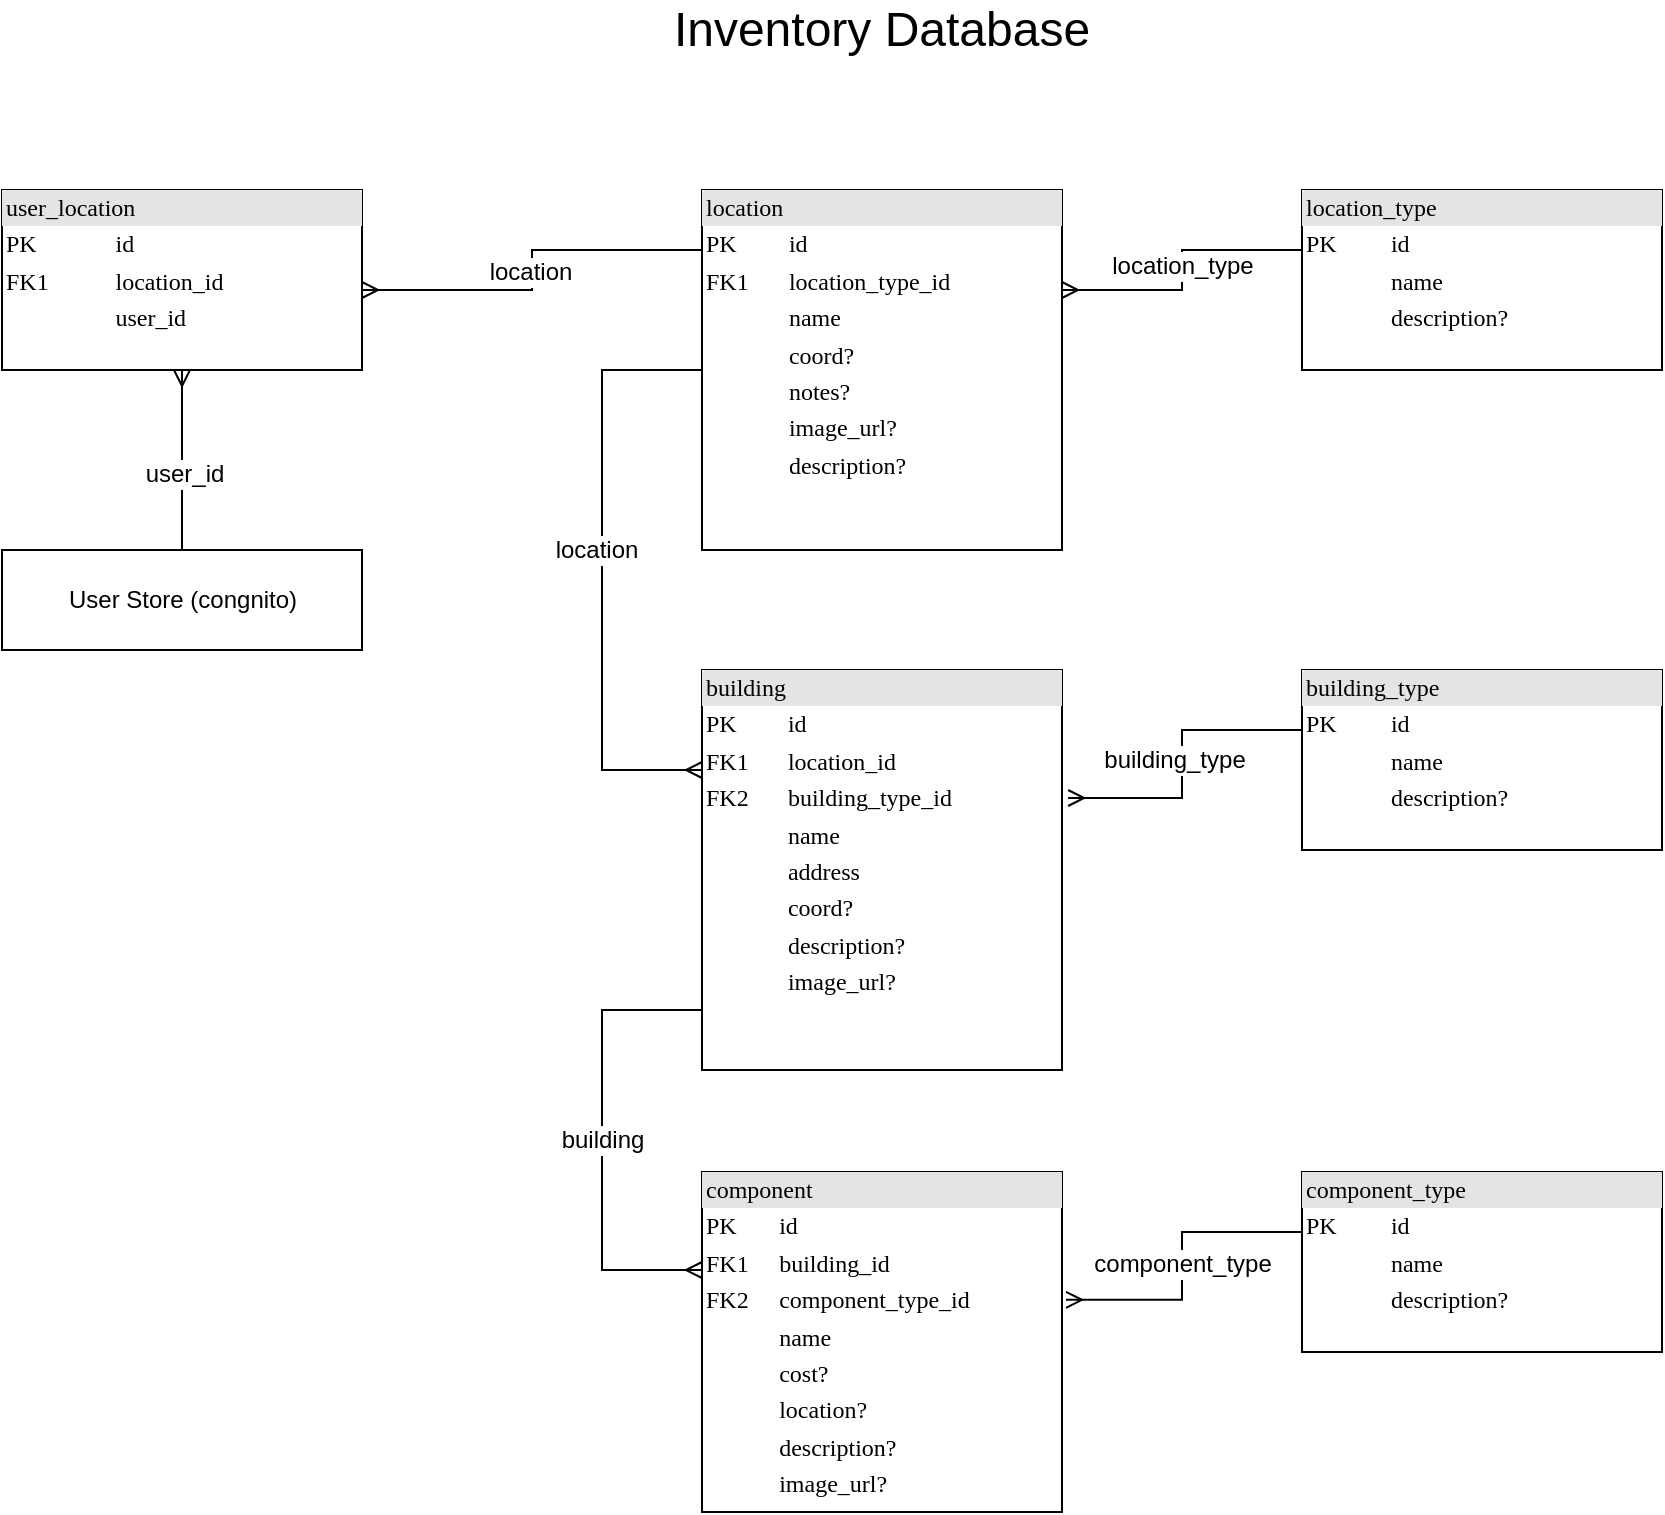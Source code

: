 <mxfile version="12.6.5" type="device"><diagram name="Database" id="2ca16b54-16f6-2749-3443-fa8db7711227"><mxGraphModel dx="1092" dy="886" grid="1" gridSize="10" guides="1" tooltips="1" connect="1" arrows="1" fold="1" page="1" pageScale="1" pageWidth="1100" pageHeight="850" background="#ffffff" math="0" shadow="0"><root><mxCell id="0"/><mxCell id="1" parent="0"/><mxCell id="lqDzaKqM56Q-y8z36wr6-43" style="edgeStyle=orthogonalEdgeStyle;rounded=0;orthogonalLoop=1;jettySize=auto;html=1;startArrow=none;startFill=0;endArrow=ERmany;endFill=0;fontSize=12;" parent="1" source="2ed32ef02a7f4228-1" target="lqDzaKqM56Q-y8z36wr6-30" edge="1"><mxGeometry relative="1" as="geometry"><Array as="points"><mxPoint x="405" y="170"/><mxPoint x="405" y="190"/></Array></mxGeometry></mxCell><mxCell id="lqDzaKqM56Q-y8z36wr6-46" value="location" style="text;html=1;resizable=0;points=[];align=center;verticalAlign=middle;labelBackgroundColor=#ffffff;fontSize=12;" parent="lqDzaKqM56Q-y8z36wr6-43" vertex="1" connectable="0"><mxGeometry x="0.005" y="-1" relative="1" as="geometry"><mxPoint as="offset"/></mxGeometry></mxCell><mxCell id="lqDzaKqM56Q-y8z36wr6-47" style="edgeStyle=orthogonalEdgeStyle;rounded=0;orthogonalLoop=1;jettySize=auto;html=1;startArrow=none;startFill=0;endArrow=ERmany;endFill=0;fontSize=12;" parent="1" source="2ed32ef02a7f4228-1" target="2ed32ef02a7f4228-5" edge="1"><mxGeometry relative="1" as="geometry"><Array as="points"><mxPoint x="440" y="230"/><mxPoint x="440" y="430"/></Array></mxGeometry></mxCell><mxCell id="lqDzaKqM56Q-y8z36wr6-48" value="location" style="text;html=1;resizable=0;points=[];align=center;verticalAlign=middle;labelBackgroundColor=#ffffff;fontSize=12;" parent="lqDzaKqM56Q-y8z36wr6-47" vertex="1" connectable="0"><mxGeometry x="-0.067" y="-3" relative="1" as="geometry"><mxPoint as="offset"/></mxGeometry></mxCell><mxCell id="2ed32ef02a7f4228-1" value="&lt;div style=&quot;box-sizing: border-box ; width: 100% ; background: #e4e4e4 ; padding: 2px&quot;&gt;location&lt;/div&gt;&lt;table style=&quot;width: 100% ; font-size: 1em&quot; cellspacing=&quot;0&quot; cellpadding=&quot;2&quot;&gt;&lt;tbody&gt;&lt;tr&gt;&lt;td&gt;PK&lt;/td&gt;&lt;td&gt;id&lt;/td&gt;&lt;/tr&gt;&lt;tr&gt;&lt;td&gt;FK1&lt;br&gt;&lt;/td&gt;&lt;td&gt;location_type_id&lt;br&gt;&lt;/td&gt;&lt;/tr&gt;&lt;tr&gt;&lt;td&gt;&lt;br&gt;&lt;/td&gt;&lt;td&gt;name&lt;br&gt;&lt;/td&gt;&lt;/tr&gt;&lt;tr&gt;&lt;td&gt;&lt;br&gt;&lt;/td&gt;&lt;td&gt;coord?&lt;br&gt;&lt;/td&gt;&lt;/tr&gt;&lt;tr&gt;&lt;td&gt;&lt;br&gt;&lt;/td&gt;&lt;td&gt;notes?&lt;br&gt;&lt;/td&gt;&lt;/tr&gt;&lt;tr&gt;&lt;td&gt;&lt;br&gt;&lt;/td&gt;&lt;td&gt;image_url?&lt;/td&gt;&lt;/tr&gt;&lt;tr&gt;&lt;td&gt;&lt;br&gt;&lt;/td&gt;&lt;td&gt;description?&lt;/td&gt;&lt;/tr&gt;&lt;tr&gt;&lt;td&gt;&lt;br&gt;&lt;/td&gt;&lt;td&gt;&lt;br&gt;&lt;/td&gt;&lt;/tr&gt;&lt;/tbody&gt;&lt;/table&gt;" style="verticalAlign=top;align=left;overflow=fill;html=1;rounded=0;shadow=0;comic=0;labelBackgroundColor=none;strokeColor=#000000;strokeWidth=1;fillColor=#ffffff;fontFamily=Verdana;fontSize=12;fontColor=#000000;" parent="1" vertex="1"><mxGeometry x="490" y="140" width="180" height="180" as="geometry"/></mxCell><mxCell id="lqDzaKqM56Q-y8z36wr6-49" value="building" style="edgeStyle=orthogonalEdgeStyle;rounded=0;orthogonalLoop=1;jettySize=auto;html=1;startArrow=none;startFill=0;endArrow=ERmany;endFill=0;fontSize=12;" parent="1" source="2ed32ef02a7f4228-5" target="lqDzaKqM56Q-y8z36wr6-25" edge="1"><mxGeometry relative="1" as="geometry"><Array as="points"><mxPoint x="440" y="550"/><mxPoint x="440" y="680"/></Array></mxGeometry></mxCell><mxCell id="2ed32ef02a7f4228-5" value="&lt;div style=&quot;box-sizing: border-box ; width: 100% ; background: #e4e4e4 ; padding: 2px&quot;&gt;building&lt;/div&gt;&lt;table style=&quot;width: 100% ; font-size: 1em&quot; cellspacing=&quot;0&quot; cellpadding=&quot;2&quot;&gt;&lt;tbody&gt;&lt;tr&gt;&lt;td&gt;PK&lt;/td&gt;&lt;td&gt;id&lt;/td&gt;&lt;/tr&gt;&lt;tr&gt;&lt;td&gt;FK1&lt;/td&gt;&lt;td&gt;location_id&lt;br&gt;&lt;/td&gt;&lt;/tr&gt;&lt;tr&gt;&lt;td&gt;FK2&lt;/td&gt;&lt;td&gt;building_type_id&lt;br&gt;&lt;/td&gt;&lt;/tr&gt;&lt;tr&gt;&lt;td&gt;&lt;br&gt;&lt;/td&gt;&lt;td&gt;name&lt;br&gt;&lt;/td&gt;&lt;/tr&gt;&lt;tr&gt;&lt;td&gt;&lt;br&gt;&lt;/td&gt;&lt;td&gt;address&lt;br&gt;&lt;/td&gt;&lt;/tr&gt;&lt;tr&gt;&lt;td&gt;&lt;br&gt;&lt;/td&gt;&lt;td&gt;coord?&lt;br&gt;&lt;/td&gt;&lt;/tr&gt;&lt;tr&gt;&lt;td&gt;&lt;br&gt;&lt;/td&gt;&lt;td&gt;description?&lt;br&gt;&lt;/td&gt;&lt;/tr&gt;&lt;tr&gt;&lt;td&gt;&lt;br&gt;&lt;/td&gt;&lt;td&gt;image_url?&lt;/td&gt;&lt;/tr&gt;&lt;tr&gt;&lt;td&gt;&lt;br&gt;&lt;/td&gt;&lt;td&gt;&lt;br&gt;&lt;/td&gt;&lt;/tr&gt;&lt;tr&gt;&lt;td&gt;&lt;br&gt;&lt;/td&gt;&lt;td&gt;&lt;br&gt;&lt;/td&gt;&lt;/tr&gt;&lt;/tbody&gt;&lt;/table&gt;" style="verticalAlign=top;align=left;overflow=fill;html=1;rounded=0;shadow=0;comic=0;labelBackgroundColor=none;strokeColor=#000000;strokeWidth=1;fillColor=#ffffff;fontFamily=Verdana;fontSize=12;fontColor=#000000;" parent="1" vertex="1"><mxGeometry x="490" y="380" width="180" height="200" as="geometry"/></mxCell><mxCell id="lqDzaKqM56Q-y8z36wr6-50" style="edgeStyle=orthogonalEdgeStyle;rounded=0;orthogonalLoop=1;jettySize=auto;html=1;entryX=1.017;entryY=0.32;entryDx=0;entryDy=0;entryPerimeter=0;startArrow=none;startFill=0;endArrow=ERmany;endFill=0;fontSize=12;" parent="1" source="lqDzaKqM56Q-y8z36wr6-11" target="2ed32ef02a7f4228-5" edge="1"><mxGeometry relative="1" as="geometry"><Array as="points"><mxPoint x="730" y="410"/><mxPoint x="730" y="444"/></Array></mxGeometry></mxCell><mxCell id="lqDzaKqM56Q-y8z36wr6-51" value="building_type" style="text;html=1;resizable=0;points=[];align=center;verticalAlign=middle;labelBackgroundColor=#ffffff;fontSize=12;" parent="lqDzaKqM56Q-y8z36wr6-50" vertex="1" connectable="0"><mxGeometry x="-0.118" y="9" relative="1" as="geometry"><mxPoint x="-13" y="8" as="offset"/></mxGeometry></mxCell><mxCell id="lqDzaKqM56Q-y8z36wr6-11" value="&lt;div style=&quot;box-sizing: border-box ; width: 100% ; background: #e4e4e4 ; padding: 2px&quot;&gt;building_type&lt;/div&gt;&lt;table style=&quot;width: 100% ; font-size: 1em&quot; cellspacing=&quot;0&quot; cellpadding=&quot;2&quot;&gt;&lt;tbody&gt;&lt;tr&gt;&lt;td&gt;PK&lt;/td&gt;&lt;td&gt;id&lt;/td&gt;&lt;/tr&gt;&lt;tr&gt;&lt;td&gt;&lt;br&gt;&lt;/td&gt;&lt;td&gt;name&lt;/td&gt;&lt;/tr&gt;&lt;tr&gt;&lt;td&gt;&lt;br&gt;&lt;/td&gt;&lt;td&gt;description?&lt;br&gt;&lt;/td&gt;&lt;/tr&gt;&lt;/tbody&gt;&lt;/table&gt;" style="verticalAlign=top;align=left;overflow=fill;html=1;rounded=0;shadow=0;comic=0;labelBackgroundColor=none;strokeColor=#000000;strokeWidth=1;fillColor=#ffffff;fontFamily=Verdana;fontSize=12;fontColor=#000000;" parent="1" vertex="1"><mxGeometry x="790" y="380" width="180" height="90" as="geometry"/></mxCell><mxCell id="lqDzaKqM56Q-y8z36wr6-40" style="edgeStyle=orthogonalEdgeStyle;rounded=0;orthogonalLoop=1;jettySize=auto;html=1;startArrow=none;startFill=0;fontSize=24;endArrow=ERmany;endFill=0;" parent="1" source="lqDzaKqM56Q-y8z36wr6-13" target="2ed32ef02a7f4228-1" edge="1"><mxGeometry relative="1" as="geometry"><Array as="points"><mxPoint x="730" y="170"/><mxPoint x="730" y="190"/></Array></mxGeometry></mxCell><mxCell id="lqDzaKqM56Q-y8z36wr6-41" value="&lt;div style=&quot;font-size: 12px&quot;&gt;location_type&lt;/div&gt;" style="text;html=1;resizable=0;points=[];align=center;verticalAlign=middle;labelBackgroundColor=#ffffff;fontSize=12;" parent="lqDzaKqM56Q-y8z36wr6-40" vertex="1" connectable="0"><mxGeometry x="-0.143" y="8" relative="1" as="geometry"><mxPoint x="-8" y="8" as="offset"/></mxGeometry></mxCell><mxCell id="lqDzaKqM56Q-y8z36wr6-13" value="&lt;div style=&quot;box-sizing: border-box ; width: 100% ; background: #e4e4e4 ; padding: 2px&quot;&gt;location_type&lt;/div&gt;&lt;table style=&quot;width: 100% ; font-size: 1em&quot; cellspacing=&quot;0&quot; cellpadding=&quot;2&quot;&gt;&lt;tbody&gt;&lt;tr&gt;&lt;td&gt;PK&lt;/td&gt;&lt;td&gt;id&lt;br&gt;&lt;/td&gt;&lt;/tr&gt;&lt;tr&gt;&lt;td&gt;&lt;br&gt;&lt;/td&gt;&lt;td&gt;name&lt;br&gt;&lt;/td&gt;&lt;/tr&gt;&lt;tr&gt;&lt;td&gt;&lt;br&gt;&lt;/td&gt;&lt;td&gt;description?&lt;br&gt;&lt;/td&gt;&lt;/tr&gt;&lt;/tbody&gt;&lt;/table&gt;" style="verticalAlign=top;align=left;overflow=fill;html=1;rounded=0;shadow=0;comic=0;labelBackgroundColor=none;strokeColor=#000000;strokeWidth=1;fillColor=#ffffff;fontFamily=Verdana;fontSize=12;fontColor=#000000;" parent="1" vertex="1"><mxGeometry x="790" y="140" width="180" height="90" as="geometry"/></mxCell><mxCell id="lqDzaKqM56Q-y8z36wr6-52" value="component_type" style="edgeStyle=orthogonalEdgeStyle;rounded=0;orthogonalLoop=1;jettySize=auto;html=1;entryX=1.011;entryY=0.376;entryDx=0;entryDy=0;entryPerimeter=0;startArrow=none;startFill=0;endArrow=ERmany;endFill=0;fontSize=12;" parent="1" source="lqDzaKqM56Q-y8z36wr6-16" target="lqDzaKqM56Q-y8z36wr6-25" edge="1"><mxGeometry relative="1" as="geometry"><Array as="points"><mxPoint x="730" y="661"/><mxPoint x="730" y="695"/></Array></mxGeometry></mxCell><mxCell id="lqDzaKqM56Q-y8z36wr6-16" value="&lt;div style=&quot;box-sizing: border-box ; width: 100% ; background: #e4e4e4 ; padding: 2px&quot;&gt;component_type&lt;/div&gt;&lt;table style=&quot;width: 100% ; font-size: 1em&quot; cellspacing=&quot;0&quot; cellpadding=&quot;2&quot;&gt;&lt;tbody&gt;&lt;tr&gt;&lt;td&gt;PK&lt;/td&gt;&lt;td&gt;id&lt;/td&gt;&lt;/tr&gt;&lt;tr&gt;&lt;td&gt;&lt;br&gt;&lt;/td&gt;&lt;td&gt;name&lt;br&gt;&lt;/td&gt;&lt;/tr&gt;&lt;tr&gt;&lt;td&gt;&lt;br&gt;&lt;/td&gt;&lt;td&gt;description?&lt;br&gt;&lt;/td&gt;&lt;/tr&gt;&lt;/tbody&gt;&lt;/table&gt;" style="verticalAlign=top;align=left;overflow=fill;html=1;rounded=0;shadow=0;comic=0;labelBackgroundColor=none;strokeColor=#000000;strokeWidth=1;fillColor=#ffffff;fontFamily=Verdana;fontSize=12;fontColor=#000000;" parent="1" vertex="1"><mxGeometry x="790" y="631" width="180" height="90" as="geometry"/></mxCell><mxCell id="lqDzaKqM56Q-y8z36wr6-25" value="&lt;div style=&quot;box-sizing: border-box ; width: 100% ; background: #e4e4e4 ; padding: 2px&quot;&gt;component&lt;/div&gt;&lt;table style=&quot;width: 100% ; font-size: 1em&quot; cellspacing=&quot;0&quot; cellpadding=&quot;2&quot;&gt;&lt;tbody&gt;&lt;tr&gt;&lt;td&gt;PK&lt;/td&gt;&lt;td&gt;id&lt;/td&gt;&lt;/tr&gt;&lt;tr&gt;&lt;td&gt;FK1&lt;/td&gt;&lt;td&gt;building_id&lt;/td&gt;&lt;/tr&gt;&lt;tr&gt;&lt;td&gt;FK2&lt;br&gt;&lt;/td&gt;&lt;td&gt;component_type_id&lt;/td&gt;&lt;/tr&gt;&lt;tr&gt;&lt;td&gt;&lt;br&gt;&lt;/td&gt;&lt;td&gt;name&lt;br&gt;&lt;/td&gt;&lt;/tr&gt;&lt;tr&gt;&lt;td&gt;&lt;br&gt;&lt;/td&gt;&lt;td&gt;cost?&lt;br&gt;&lt;/td&gt;&lt;/tr&gt;&lt;tr&gt;&lt;td&gt;&lt;br&gt;&lt;/td&gt;&lt;td&gt;location?&lt;br&gt;&lt;/td&gt;&lt;/tr&gt;&lt;tr&gt;&lt;td&gt;&lt;br&gt;&lt;/td&gt;&lt;td&gt;description?&lt;br&gt;&lt;/td&gt;&lt;/tr&gt;&lt;tr&gt;&lt;td&gt;&lt;br&gt;&lt;/td&gt;&lt;td&gt;image_url?&lt;/td&gt;&lt;/tr&gt;&lt;/tbody&gt;&lt;/table&gt;" style="verticalAlign=top;align=left;overflow=fill;html=1;rounded=0;shadow=0;comic=0;labelBackgroundColor=none;strokeColor=#000000;strokeWidth=1;fillColor=#ffffff;fontFamily=Verdana;fontSize=12;fontColor=#000000;" parent="1" vertex="1"><mxGeometry x="490" y="631" width="180" height="170" as="geometry"/></mxCell><mxCell id="lqDzaKqM56Q-y8z36wr6-30" value="&lt;div style=&quot;box-sizing: border-box ; width: 100% ; background: #e4e4e4 ; padding: 2px&quot;&gt;user_location&lt;/div&gt;&lt;table style=&quot;width: 100% ; font-size: 1em&quot; cellspacing=&quot;0&quot; cellpadding=&quot;2&quot;&gt;&lt;tbody&gt;&lt;tr&gt;&lt;td&gt;PK&lt;/td&gt;&lt;td&gt;id&lt;/td&gt;&lt;/tr&gt;&lt;tr&gt;&lt;td&gt;FK1&lt;/td&gt;&lt;td&gt;location_id&lt;/td&gt;&lt;/tr&gt;&lt;tr&gt;&lt;td&gt;&lt;br&gt;&lt;/td&gt;&lt;td&gt;user_id&lt;br&gt;&lt;/td&gt;&lt;/tr&gt;&lt;/tbody&gt;&lt;/table&gt;" style="verticalAlign=top;align=left;overflow=fill;html=1;rounded=0;shadow=0;comic=0;labelBackgroundColor=none;strokeWidth=1;fontFamily=Verdana;fontSize=12;fillColor=#ffffff;" parent="1" vertex="1"><mxGeometry x="140" y="140" width="180" height="90" as="geometry"/></mxCell><mxCell id="lqDzaKqM56Q-y8z36wr6-42" style="edgeStyle=orthogonalEdgeStyle;rounded=0;orthogonalLoop=1;jettySize=auto;html=1;entryX=0.5;entryY=1;entryDx=0;entryDy=0;startArrow=none;startFill=0;endArrow=ERmany;endFill=0;fontSize=12;" parent="1" source="lqDzaKqM56Q-y8z36wr6-33" target="lqDzaKqM56Q-y8z36wr6-30" edge="1"><mxGeometry relative="1" as="geometry"/></mxCell><mxCell id="lqDzaKqM56Q-y8z36wr6-44" value="user_id" style="text;html=1;resizable=0;points=[];align=center;verticalAlign=middle;labelBackgroundColor=#ffffff;fontSize=12;" parent="lqDzaKqM56Q-y8z36wr6-42" vertex="1" connectable="0"><mxGeometry x="0.289" y="-1" relative="1" as="geometry"><mxPoint y="20" as="offset"/></mxGeometry></mxCell><mxCell id="lqDzaKqM56Q-y8z36wr6-33" value="User Store (congnito)" style="html=1;" parent="1" vertex="1"><mxGeometry x="140" y="320" width="180" height="50" as="geometry"/></mxCell><mxCell id="lqDzaKqM56Q-y8z36wr6-39" value="Inventory Database" style="text;html=1;strokeColor=none;fillColor=none;align=center;verticalAlign=middle;whiteSpace=wrap;rounded=0;fontSize=24;" parent="1" vertex="1"><mxGeometry x="405" y="50" width="350" height="20" as="geometry"/></mxCell></root></mxGraphModel></diagram></mxfile>